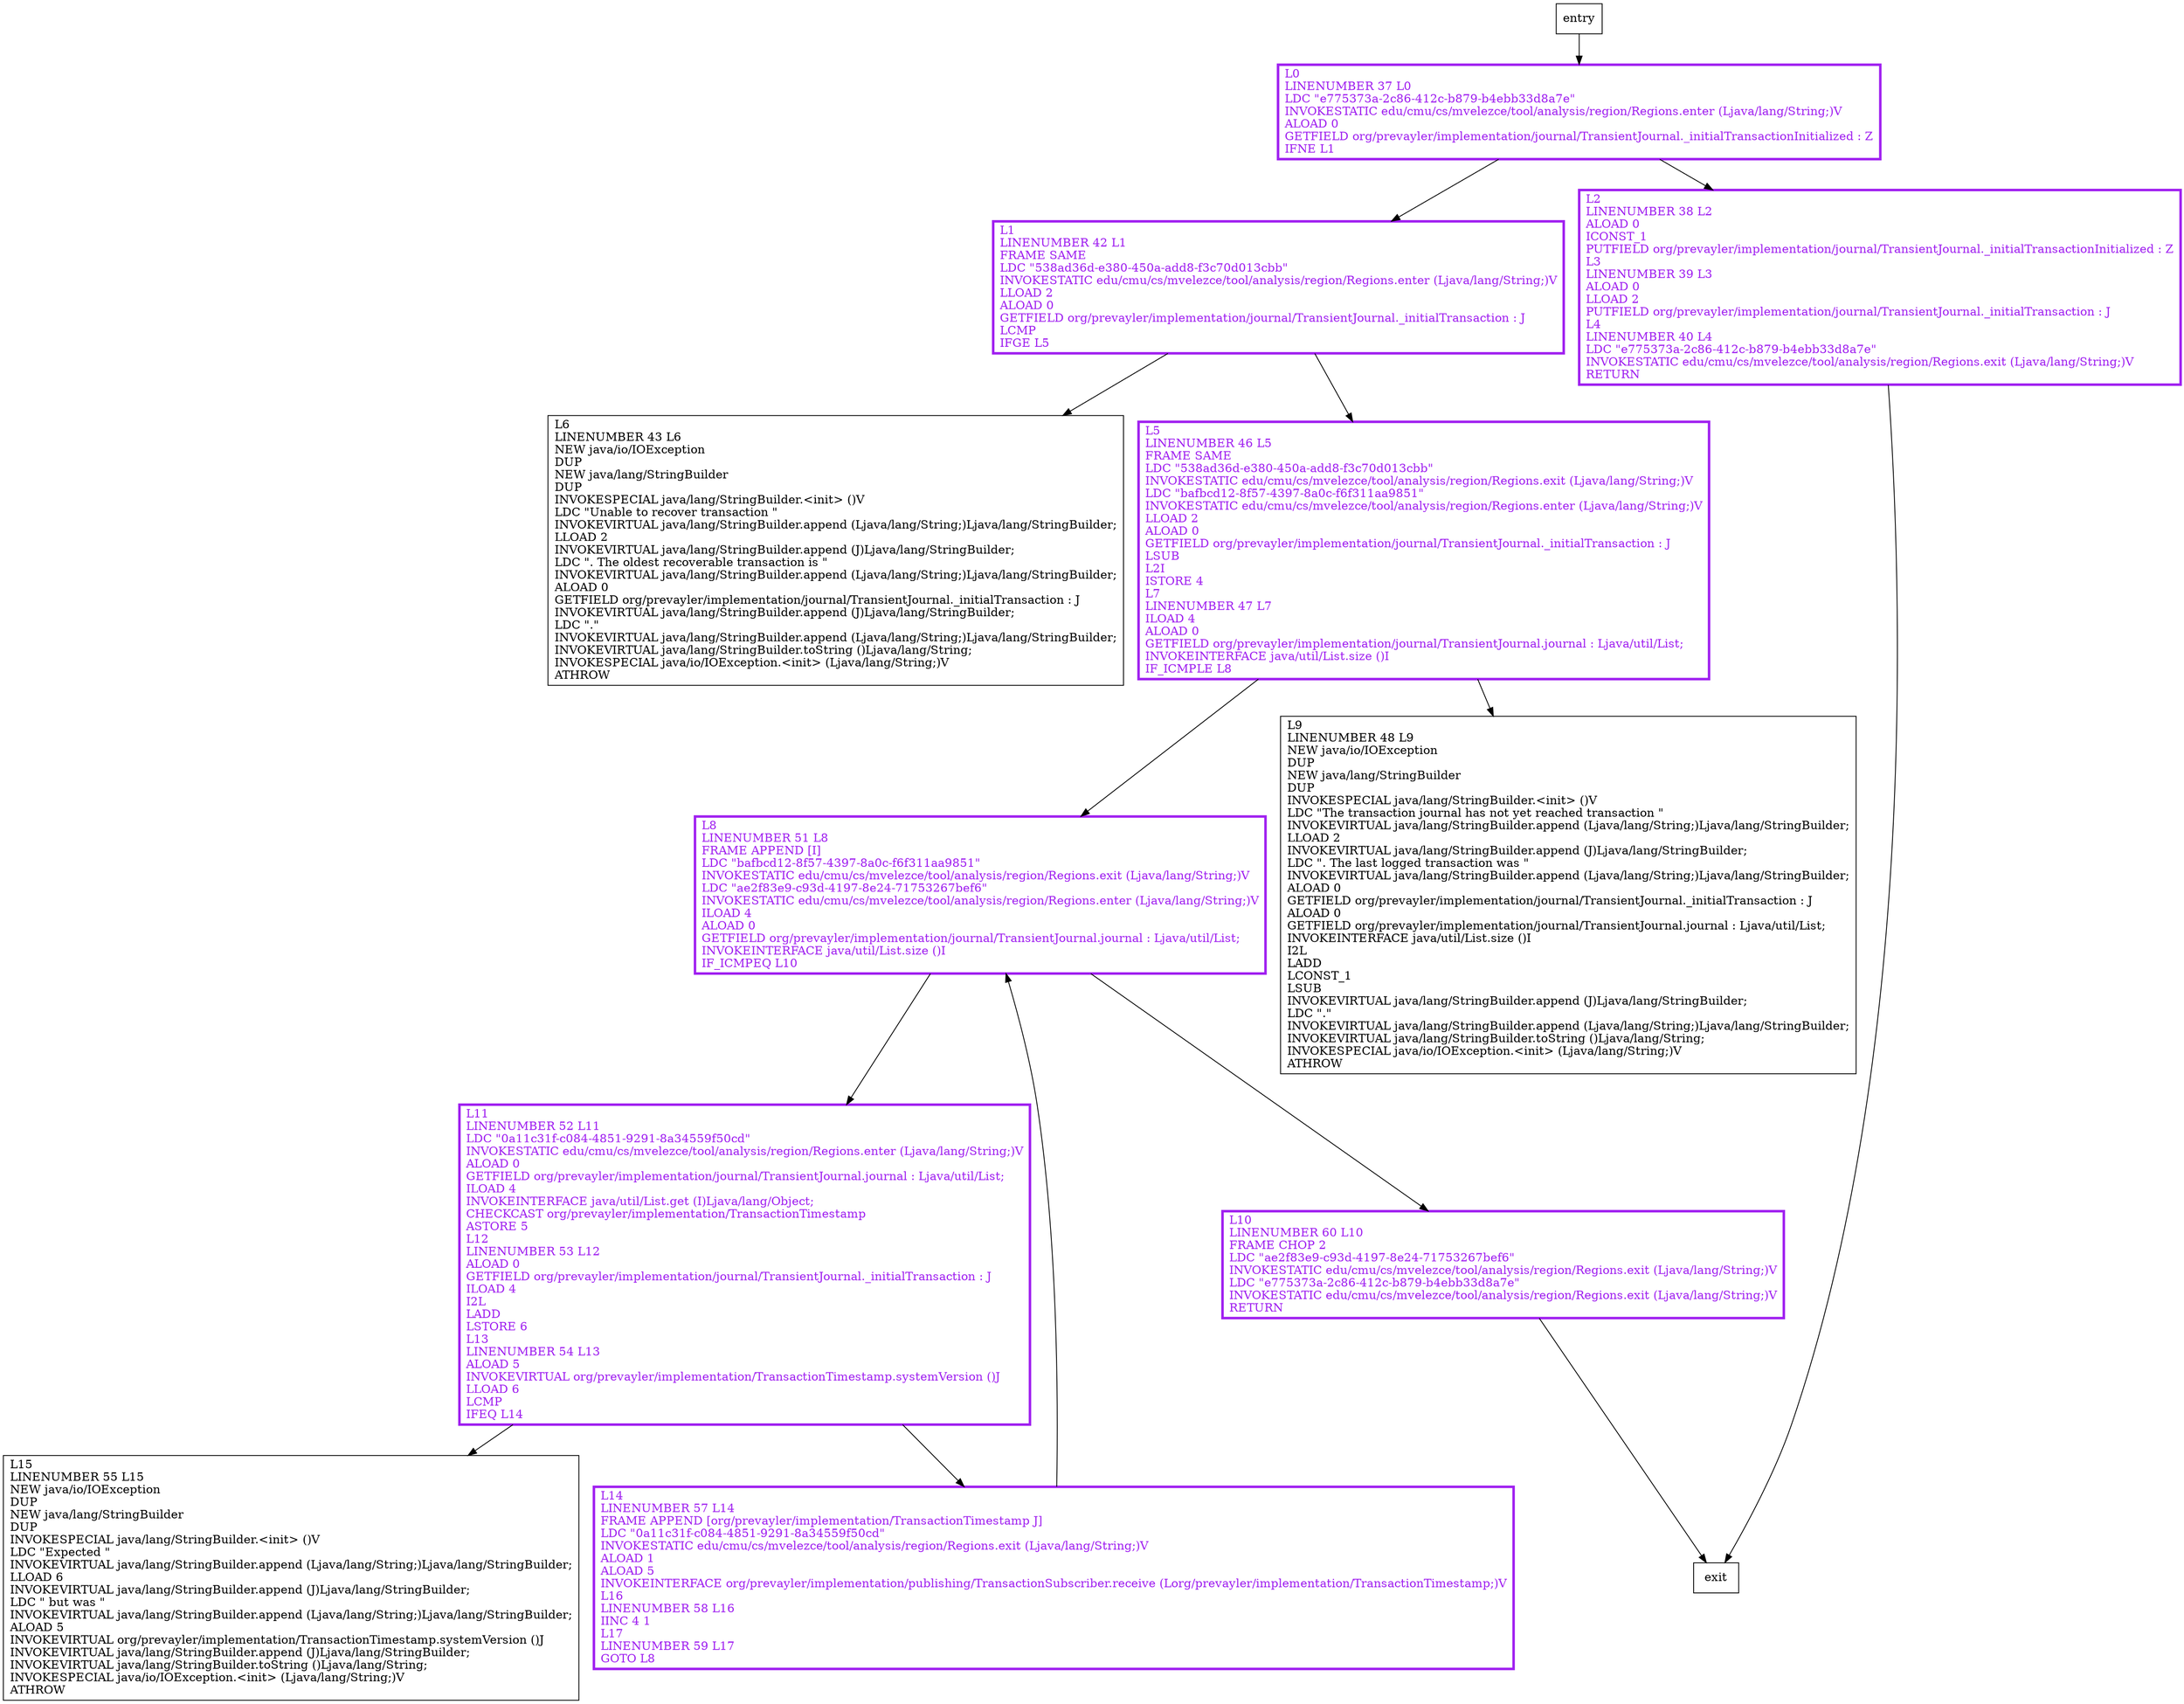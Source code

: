 digraph update {
node [shape=record];
2103877926 [label="L5\lLINENUMBER 46 L5\lFRAME SAME\lLDC \"538ad36d-e380-450a-add8-f3c70d013cbb\"\lINVOKESTATIC edu/cmu/cs/mvelezce/tool/analysis/region/Regions.exit (Ljava/lang/String;)V\lLDC \"bafbcd12-8f57-4397-8a0c-f6f311aa9851\"\lINVOKESTATIC edu/cmu/cs/mvelezce/tool/analysis/region/Regions.enter (Ljava/lang/String;)V\lLLOAD 2\lALOAD 0\lGETFIELD org/prevayler/implementation/journal/TransientJournal._initialTransaction : J\lLSUB\lL2I\lISTORE 4\lL7\lLINENUMBER 47 L7\lILOAD 4\lALOAD 0\lGETFIELD org/prevayler/implementation/journal/TransientJournal.journal : Ljava/util/List;\lINVOKEINTERFACE java/util/List.size ()I\lIF_ICMPLE L8\l"];
553629909 [label="L14\lLINENUMBER 57 L14\lFRAME APPEND [org/prevayler/implementation/TransactionTimestamp J]\lLDC \"0a11c31f-c084-4851-9291-8a34559f50cd\"\lINVOKESTATIC edu/cmu/cs/mvelezce/tool/analysis/region/Regions.exit (Ljava/lang/String;)V\lALOAD 1\lALOAD 5\lINVOKEINTERFACE org/prevayler/implementation/publishing/TransactionSubscriber.receive (Lorg/prevayler/implementation/TransactionTimestamp;)V\lL16\lLINENUMBER 58 L16\lIINC 4 1\lL17\lLINENUMBER 59 L17\lGOTO L8\l"];
975521494 [label="L9\lLINENUMBER 48 L9\lNEW java/io/IOException\lDUP\lNEW java/lang/StringBuilder\lDUP\lINVOKESPECIAL java/lang/StringBuilder.\<init\> ()V\lLDC \"The transaction journal has not yet reached transaction \"\lINVOKEVIRTUAL java/lang/StringBuilder.append (Ljava/lang/String;)Ljava/lang/StringBuilder;\lLLOAD 2\lINVOKEVIRTUAL java/lang/StringBuilder.append (J)Ljava/lang/StringBuilder;\lLDC \". The last logged transaction was \"\lINVOKEVIRTUAL java/lang/StringBuilder.append (Ljava/lang/String;)Ljava/lang/StringBuilder;\lALOAD 0\lGETFIELD org/prevayler/implementation/journal/TransientJournal._initialTransaction : J\lALOAD 0\lGETFIELD org/prevayler/implementation/journal/TransientJournal.journal : Ljava/util/List;\lINVOKEINTERFACE java/util/List.size ()I\lI2L\lLADD\lLCONST_1\lLSUB\lINVOKEVIRTUAL java/lang/StringBuilder.append (J)Ljava/lang/StringBuilder;\lLDC \".\"\lINVOKEVIRTUAL java/lang/StringBuilder.append (Ljava/lang/String;)Ljava/lang/StringBuilder;\lINVOKEVIRTUAL java/lang/StringBuilder.toString ()Ljava/lang/String;\lINVOKESPECIAL java/io/IOException.\<init\> (Ljava/lang/String;)V\lATHROW\l"];
1859780907 [label="L1\lLINENUMBER 42 L1\lFRAME SAME\lLDC \"538ad36d-e380-450a-add8-f3c70d013cbb\"\lINVOKESTATIC edu/cmu/cs/mvelezce/tool/analysis/region/Regions.enter (Ljava/lang/String;)V\lLLOAD 2\lALOAD 0\lGETFIELD org/prevayler/implementation/journal/TransientJournal._initialTransaction : J\lLCMP\lIFGE L5\l"];
288537251 [label="L6\lLINENUMBER 43 L6\lNEW java/io/IOException\lDUP\lNEW java/lang/StringBuilder\lDUP\lINVOKESPECIAL java/lang/StringBuilder.\<init\> ()V\lLDC \"Unable to recover transaction \"\lINVOKEVIRTUAL java/lang/StringBuilder.append (Ljava/lang/String;)Ljava/lang/StringBuilder;\lLLOAD 2\lINVOKEVIRTUAL java/lang/StringBuilder.append (J)Ljava/lang/StringBuilder;\lLDC \". The oldest recoverable transaction is \"\lINVOKEVIRTUAL java/lang/StringBuilder.append (Ljava/lang/String;)Ljava/lang/StringBuilder;\lALOAD 0\lGETFIELD org/prevayler/implementation/journal/TransientJournal._initialTransaction : J\lINVOKEVIRTUAL java/lang/StringBuilder.append (J)Ljava/lang/StringBuilder;\lLDC \".\"\lINVOKEVIRTUAL java/lang/StringBuilder.append (Ljava/lang/String;)Ljava/lang/StringBuilder;\lINVOKEVIRTUAL java/lang/StringBuilder.toString ()Ljava/lang/String;\lINVOKESPECIAL java/io/IOException.\<init\> (Ljava/lang/String;)V\lATHROW\l"];
1921167141 [label="L10\lLINENUMBER 60 L10\lFRAME CHOP 2\lLDC \"ae2f83e9-c93d-4197-8e24-71753267bef6\"\lINVOKESTATIC edu/cmu/cs/mvelezce/tool/analysis/region/Regions.exit (Ljava/lang/String;)V\lLDC \"e775373a-2c86-412c-b879-b4ebb33d8a7e\"\lINVOKESTATIC edu/cmu/cs/mvelezce/tool/analysis/region/Regions.exit (Ljava/lang/String;)V\lRETURN\l"];
681088021 [label="L0\lLINENUMBER 37 L0\lLDC \"e775373a-2c86-412c-b879-b4ebb33d8a7e\"\lINVOKESTATIC edu/cmu/cs/mvelezce/tool/analysis/region/Regions.enter (Ljava/lang/String;)V\lALOAD 0\lGETFIELD org/prevayler/implementation/journal/TransientJournal._initialTransactionInitialized : Z\lIFNE L1\l"];
2015215172 [label="L2\lLINENUMBER 38 L2\lALOAD 0\lICONST_1\lPUTFIELD org/prevayler/implementation/journal/TransientJournal._initialTransactionInitialized : Z\lL3\lLINENUMBER 39 L3\lALOAD 0\lLLOAD 2\lPUTFIELD org/prevayler/implementation/journal/TransientJournal._initialTransaction : J\lL4\lLINENUMBER 40 L4\lLDC \"e775373a-2c86-412c-b879-b4ebb33d8a7e\"\lINVOKESTATIC edu/cmu/cs/mvelezce/tool/analysis/region/Regions.exit (Ljava/lang/String;)V\lRETURN\l"];
813455850 [label="L15\lLINENUMBER 55 L15\lNEW java/io/IOException\lDUP\lNEW java/lang/StringBuilder\lDUP\lINVOKESPECIAL java/lang/StringBuilder.\<init\> ()V\lLDC \"Expected \"\lINVOKEVIRTUAL java/lang/StringBuilder.append (Ljava/lang/String;)Ljava/lang/StringBuilder;\lLLOAD 6\lINVOKEVIRTUAL java/lang/StringBuilder.append (J)Ljava/lang/StringBuilder;\lLDC \" but was \"\lINVOKEVIRTUAL java/lang/StringBuilder.append (Ljava/lang/String;)Ljava/lang/StringBuilder;\lALOAD 5\lINVOKEVIRTUAL org/prevayler/implementation/TransactionTimestamp.systemVersion ()J\lINVOKEVIRTUAL java/lang/StringBuilder.append (J)Ljava/lang/StringBuilder;\lINVOKEVIRTUAL java/lang/StringBuilder.toString ()Ljava/lang/String;\lINVOKESPECIAL java/io/IOException.\<init\> (Ljava/lang/String;)V\lATHROW\l"];
1986126964 [label="L11\lLINENUMBER 52 L11\lLDC \"0a11c31f-c084-4851-9291-8a34559f50cd\"\lINVOKESTATIC edu/cmu/cs/mvelezce/tool/analysis/region/Regions.enter (Ljava/lang/String;)V\lALOAD 0\lGETFIELD org/prevayler/implementation/journal/TransientJournal.journal : Ljava/util/List;\lILOAD 4\lINVOKEINTERFACE java/util/List.get (I)Ljava/lang/Object;\lCHECKCAST org/prevayler/implementation/TransactionTimestamp\lASTORE 5\lL12\lLINENUMBER 53 L12\lALOAD 0\lGETFIELD org/prevayler/implementation/journal/TransientJournal._initialTransaction : J\lILOAD 4\lI2L\lLADD\lLSTORE 6\lL13\lLINENUMBER 54 L13\lALOAD 5\lINVOKEVIRTUAL org/prevayler/implementation/TransactionTimestamp.systemVersion ()J\lLLOAD 6\lLCMP\lIFEQ L14\l"];
803152631 [label="L8\lLINENUMBER 51 L8\lFRAME APPEND [I]\lLDC \"bafbcd12-8f57-4397-8a0c-f6f311aa9851\"\lINVOKESTATIC edu/cmu/cs/mvelezce/tool/analysis/region/Regions.exit (Ljava/lang/String;)V\lLDC \"ae2f83e9-c93d-4197-8e24-71753267bef6\"\lINVOKESTATIC edu/cmu/cs/mvelezce/tool/analysis/region/Regions.enter (Ljava/lang/String;)V\lILOAD 4\lALOAD 0\lGETFIELD org/prevayler/implementation/journal/TransientJournal.journal : Ljava/util/List;\lINVOKEINTERFACE java/util/List.size ()I\lIF_ICMPEQ L10\l"];
entry;
exit;
1921167141 -> exit;
803152631 -> 1921167141;
803152631 -> 1986126964;
2103877926 -> 975521494;
2103877926 -> 803152631;
553629909 -> 803152631;
entry -> 681088021;
1859780907 -> 2103877926;
1859780907 -> 288537251;
681088021 -> 1859780907;
681088021 -> 2015215172;
2015215172 -> exit;
1986126964 -> 553629909;
1986126964 -> 813455850;
2103877926[fontcolor="purple", penwidth=3, color="purple"];
553629909[fontcolor="purple", penwidth=3, color="purple"];
1859780907[fontcolor="purple", penwidth=3, color="purple"];
1921167141[fontcolor="purple", penwidth=3, color="purple"];
681088021[fontcolor="purple", penwidth=3, color="purple"];
2015215172[fontcolor="purple", penwidth=3, color="purple"];
1986126964[fontcolor="purple", penwidth=3, color="purple"];
803152631[fontcolor="purple", penwidth=3, color="purple"];
}
